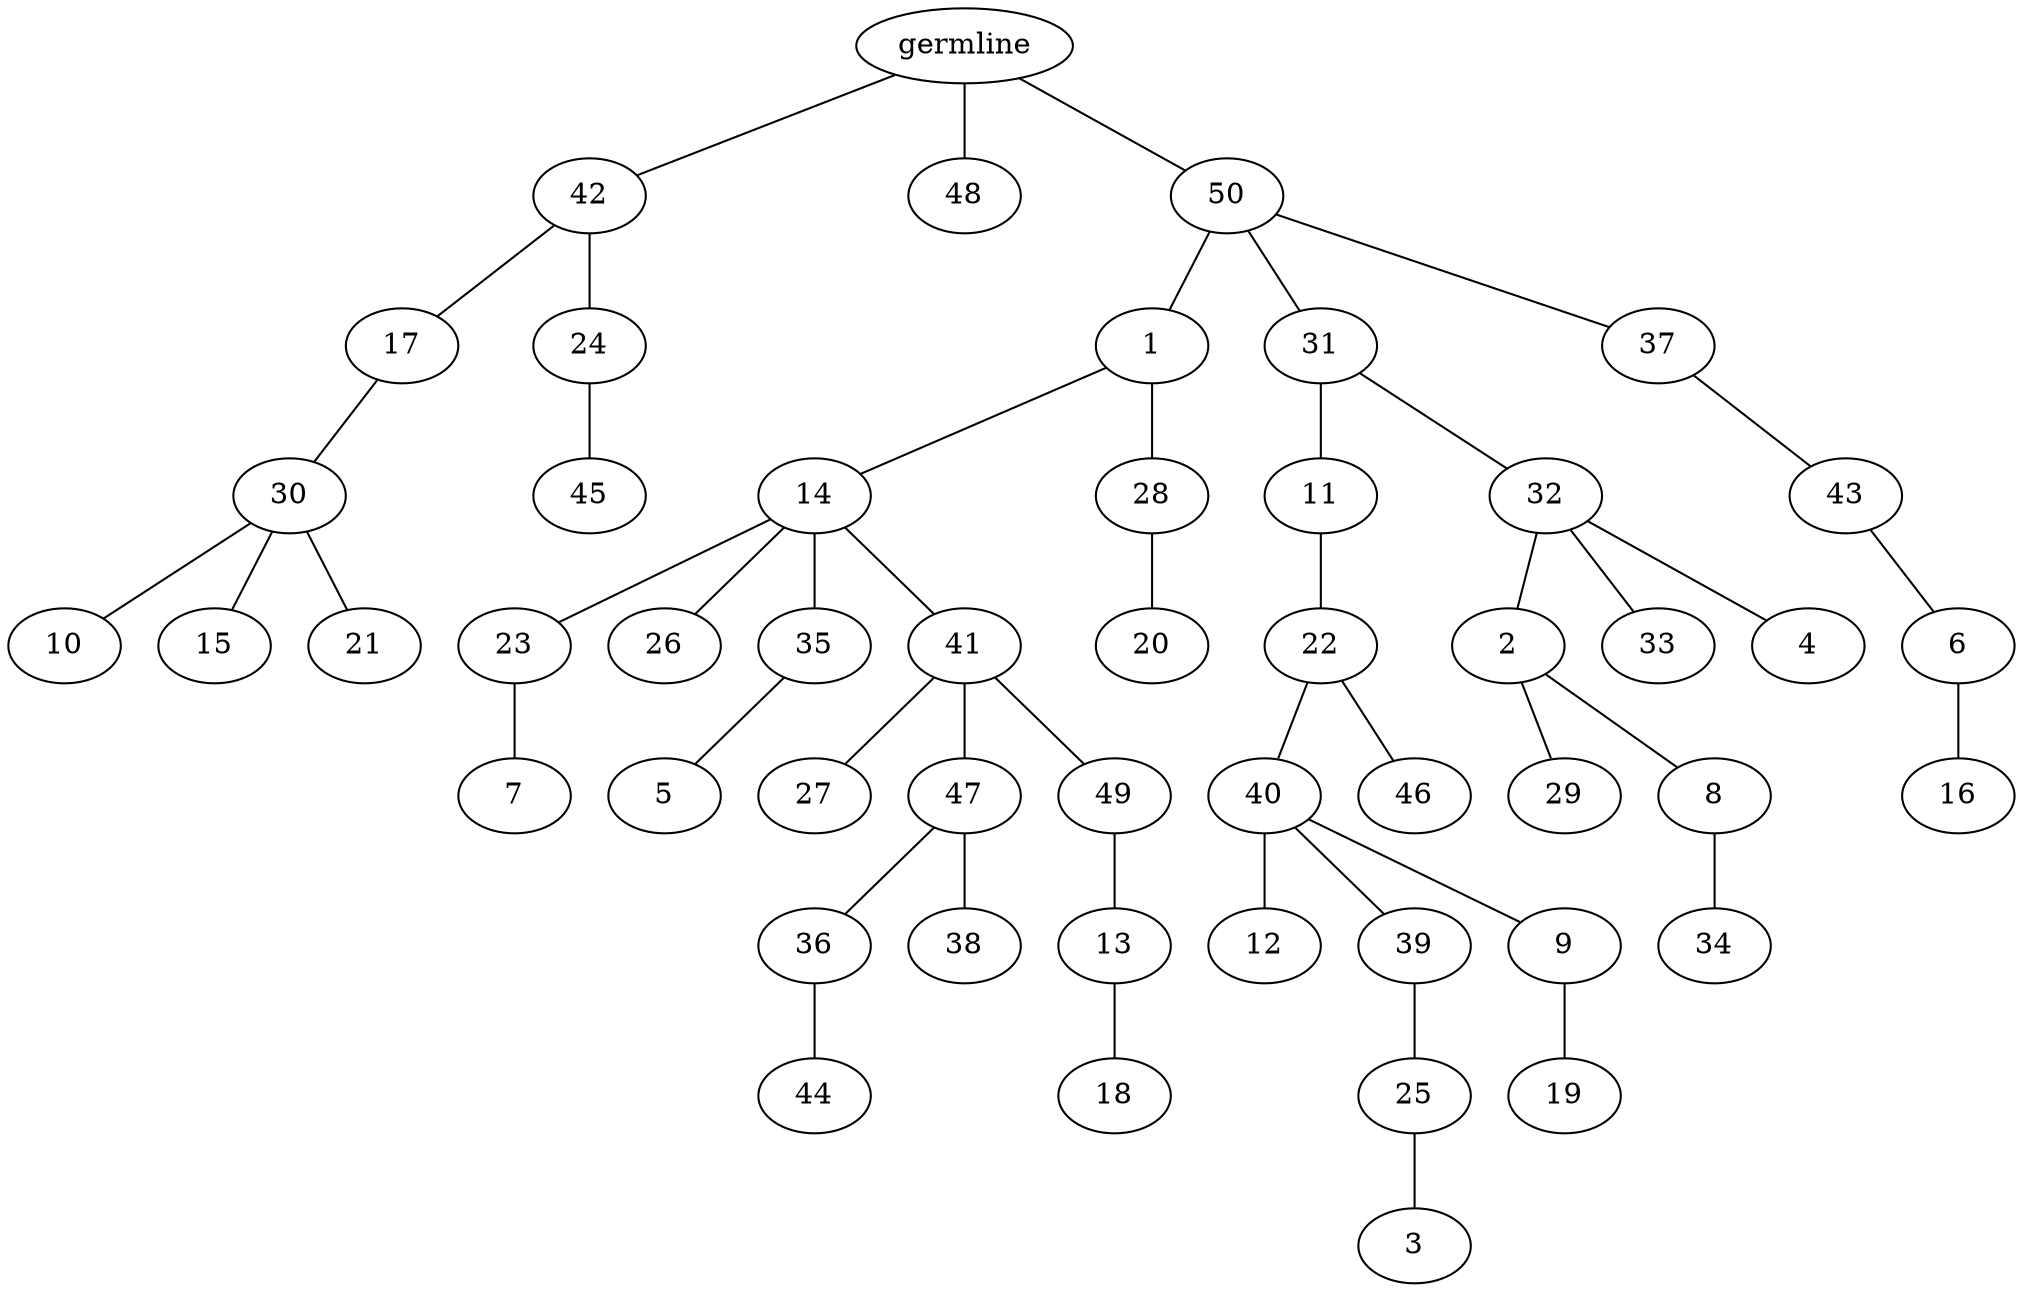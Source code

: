 graph tree {
    "140093830889376" [label="germline"];
    "140093830659040" [label="42"];
    "140093830656928" [label="17"];
    "140093830658752" [label="30"];
    "140093830657744" [label="10"];
    "140093830658464" [label="15"];
    "140093830659280" [label="21"];
    "140093830658128" [label="24"];
    "140093830659328" [label="45"];
    "140093830658368" [label="48"];
    "140093830658272" [label="50"];
    "140093830658704" [label="1"];
    "140093830656736" [label="14"];
    "140093830659904" [label="23"];
    "140093830658656" [label="7"];
    "140093830657792" [label="26"];
    "140093830763184" [label="35"];
    "140093830762608" [label="5"];
    "140093830763568" [label="41"];
    "140093830763088" [label="27"];
    "140093830762752" [label="47"];
    "140093830763328" [label="36"];
    "140093830764000" [label="44"];
    "140093830764576" [label="38"];
    "140093830764864" [label="49"];
    "140093830764336" [label="13"];
    "140093830764624" [label="18"];
    "140093830657504" [label="28"];
    "140093830764144" [label="20"];
    "140093830657312" [label="31"];
    "140093830763856" [label="11"];
    "140093830764528" [label="22"];
    "140093830765200" [label="40"];
    "140093830765488" [label="12"];
    "140093830765056" [label="39"];
    "140093830765584" [label="25"];
    "140093840096464" [label="3"];
    "140093830766448" [label="9"];
    "140093830765968" [label="19"];
    "140093830765248" [label="46"];
    "140093830765344" [label="32"];
    "140093830765536" [label="2"];
    "140093830766544" [label="29"];
    "140093830766112" [label="8"];
    "140093837824304" [label="34"];
    "140093830766496" [label="33"];
    "140093837825216" [label="4"];
    "140093830659376" [label="37"];
    "140093837824496" [label="43"];
    "140093837824352" [label="6"];
    "140093837824832" [label="16"];
    "140093830889376" -- "140093830659040";
    "140093830889376" -- "140093830658368";
    "140093830889376" -- "140093830658272";
    "140093830659040" -- "140093830656928";
    "140093830659040" -- "140093830658128";
    "140093830656928" -- "140093830658752";
    "140093830658752" -- "140093830657744";
    "140093830658752" -- "140093830658464";
    "140093830658752" -- "140093830659280";
    "140093830658128" -- "140093830659328";
    "140093830658272" -- "140093830658704";
    "140093830658272" -- "140093830657312";
    "140093830658272" -- "140093830659376";
    "140093830658704" -- "140093830656736";
    "140093830658704" -- "140093830657504";
    "140093830656736" -- "140093830659904";
    "140093830656736" -- "140093830657792";
    "140093830656736" -- "140093830763184";
    "140093830656736" -- "140093830763568";
    "140093830659904" -- "140093830658656";
    "140093830763184" -- "140093830762608";
    "140093830763568" -- "140093830763088";
    "140093830763568" -- "140093830762752";
    "140093830763568" -- "140093830764864";
    "140093830762752" -- "140093830763328";
    "140093830762752" -- "140093830764576";
    "140093830763328" -- "140093830764000";
    "140093830764864" -- "140093830764336";
    "140093830764336" -- "140093830764624";
    "140093830657504" -- "140093830764144";
    "140093830657312" -- "140093830763856";
    "140093830657312" -- "140093830765344";
    "140093830763856" -- "140093830764528";
    "140093830764528" -- "140093830765200";
    "140093830764528" -- "140093830765248";
    "140093830765200" -- "140093830765488";
    "140093830765200" -- "140093830765056";
    "140093830765200" -- "140093830766448";
    "140093830765056" -- "140093830765584";
    "140093830765584" -- "140093840096464";
    "140093830766448" -- "140093830765968";
    "140093830765344" -- "140093830765536";
    "140093830765344" -- "140093830766496";
    "140093830765344" -- "140093837825216";
    "140093830765536" -- "140093830766544";
    "140093830765536" -- "140093830766112";
    "140093830766112" -- "140093837824304";
    "140093830659376" -- "140093837824496";
    "140093837824496" -- "140093837824352";
    "140093837824352" -- "140093837824832";
}
